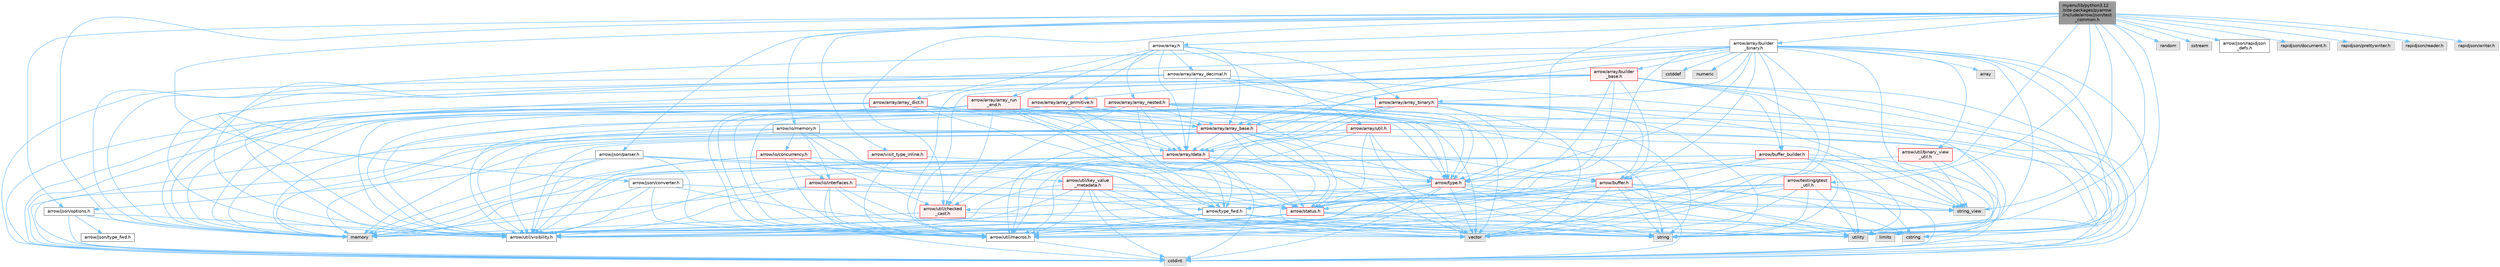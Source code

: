 digraph "myenv/lib/python3.12/site-packages/pyarrow/include/arrow/json/test_common.h"
{
 // LATEX_PDF_SIZE
  bgcolor="transparent";
  edge [fontname=Helvetica,fontsize=10,labelfontname=Helvetica,labelfontsize=10];
  node [fontname=Helvetica,fontsize=10,shape=box,height=0.2,width=0.4];
  Node1 [id="Node000001",label="myenv/lib/python3.12\l/site-packages/pyarrow\l/include/arrow/json/test\l_common.h",height=0.2,width=0.4,color="gray40", fillcolor="grey60", style="filled", fontcolor="black",tooltip=" "];
  Node1 -> Node2 [id="edge1_Node000001_Node000002",color="steelblue1",style="solid",tooltip=" "];
  Node2 [id="Node000002",label="memory",height=0.2,width=0.4,color="grey60", fillcolor="#E0E0E0", style="filled",tooltip=" "];
  Node1 -> Node3 [id="edge2_Node000001_Node000003",color="steelblue1",style="solid",tooltip=" "];
  Node3 [id="Node000003",label="random",height=0.2,width=0.4,color="grey60", fillcolor="#E0E0E0", style="filled",tooltip=" "];
  Node1 -> Node4 [id="edge3_Node000001_Node000004",color="steelblue1",style="solid",tooltip=" "];
  Node4 [id="Node000004",label="sstream",height=0.2,width=0.4,color="grey60", fillcolor="#E0E0E0", style="filled",tooltip=" "];
  Node1 -> Node5 [id="edge4_Node000001_Node000005",color="steelblue1",style="solid",tooltip=" "];
  Node5 [id="Node000005",label="string",height=0.2,width=0.4,color="grey60", fillcolor="#E0E0E0", style="filled",tooltip=" "];
  Node1 -> Node6 [id="edge5_Node000001_Node000006",color="steelblue1",style="solid",tooltip=" "];
  Node6 [id="Node000006",label="string_view",height=0.2,width=0.4,color="grey60", fillcolor="#E0E0E0", style="filled",tooltip=" "];
  Node1 -> Node7 [id="edge6_Node000001_Node000007",color="steelblue1",style="solid",tooltip=" "];
  Node7 [id="Node000007",label="utility",height=0.2,width=0.4,color="grey60", fillcolor="#E0E0E0", style="filled",tooltip=" "];
  Node1 -> Node8 [id="edge7_Node000001_Node000008",color="steelblue1",style="solid",tooltip=" "];
  Node8 [id="Node000008",label="vector",height=0.2,width=0.4,color="grey60", fillcolor="#E0E0E0", style="filled",tooltip=" "];
  Node1 -> Node9 [id="edge8_Node000001_Node000009",color="steelblue1",style="solid",tooltip=" "];
  Node9 [id="Node000009",label="arrow/array.h",height=0.2,width=0.4,color="grey40", fillcolor="white", style="filled",URL="$array_8h.html",tooltip=" "];
  Node9 -> Node10 [id="edge9_Node000009_Node000010",color="steelblue1",style="solid",tooltip=" "];
  Node10 [id="Node000010",label="arrow/array/array_base.h",height=0.2,width=0.4,color="red", fillcolor="#FFF0F0", style="filled",URL="$array__base_8h.html",tooltip=" "];
  Node10 -> Node11 [id="edge10_Node000010_Node000011",color="steelblue1",style="solid",tooltip=" "];
  Node11 [id="Node000011",label="cstdint",height=0.2,width=0.4,color="grey60", fillcolor="#E0E0E0", style="filled",tooltip=" "];
  Node10 -> Node2 [id="edge11_Node000010_Node000002",color="steelblue1",style="solid",tooltip=" "];
  Node10 -> Node5 [id="edge12_Node000010_Node000005",color="steelblue1",style="solid",tooltip=" "];
  Node10 -> Node8 [id="edge13_Node000010_Node000008",color="steelblue1",style="solid",tooltip=" "];
  Node10 -> Node13 [id="edge14_Node000010_Node000013",color="steelblue1",style="solid",tooltip=" "];
  Node13 [id="Node000013",label="arrow/array/data.h",height=0.2,width=0.4,color="red", fillcolor="#FFF0F0", style="filled",URL="$data_8h.html",tooltip=" "];
  Node13 -> Node11 [id="edge15_Node000013_Node000011",color="steelblue1",style="solid",tooltip=" "];
  Node13 -> Node2 [id="edge16_Node000013_Node000002",color="steelblue1",style="solid",tooltip=" "];
  Node13 -> Node7 [id="edge17_Node000013_Node000007",color="steelblue1",style="solid",tooltip=" "];
  Node13 -> Node8 [id="edge18_Node000013_Node000008",color="steelblue1",style="solid",tooltip=" "];
  Node13 -> Node20 [id="edge19_Node000013_Node000020",color="steelblue1",style="solid",tooltip=" "];
  Node20 [id="Node000020",label="arrow/buffer.h",height=0.2,width=0.4,color="red", fillcolor="#FFF0F0", style="filled",URL="$buffer_8h.html",tooltip=" "];
  Node20 -> Node11 [id="edge20_Node000020_Node000011",color="steelblue1",style="solid",tooltip=" "];
  Node20 -> Node21 [id="edge21_Node000020_Node000021",color="steelblue1",style="solid",tooltip=" "];
  Node21 [id="Node000021",label="cstring",height=0.2,width=0.4,color="grey60", fillcolor="#E0E0E0", style="filled",tooltip=" "];
  Node20 -> Node2 [id="edge22_Node000020_Node000002",color="steelblue1",style="solid",tooltip=" "];
  Node20 -> Node5 [id="edge23_Node000020_Node000005",color="steelblue1",style="solid",tooltip=" "];
  Node20 -> Node6 [id="edge24_Node000020_Node000006",color="steelblue1",style="solid",tooltip=" "];
  Node20 -> Node7 [id="edge25_Node000020_Node000007",color="steelblue1",style="solid",tooltip=" "];
  Node20 -> Node8 [id="edge26_Node000020_Node000008",color="steelblue1",style="solid",tooltip=" "];
  Node20 -> Node32 [id="edge27_Node000020_Node000032",color="steelblue1",style="solid",tooltip=" "];
  Node32 [id="Node000032",label="arrow/status.h",height=0.2,width=0.4,color="red", fillcolor="#FFF0F0", style="filled",URL="$status_8h.html",tooltip=" "];
  Node32 -> Node21 [id="edge28_Node000032_Node000021",color="steelblue1",style="solid",tooltip=" "];
  Node32 -> Node2 [id="edge29_Node000032_Node000002",color="steelblue1",style="solid",tooltip=" "];
  Node32 -> Node5 [id="edge30_Node000032_Node000005",color="steelblue1",style="solid",tooltip=" "];
  Node32 -> Node7 [id="edge31_Node000032_Node000007",color="steelblue1",style="solid",tooltip=" "];
  Node32 -> Node27 [id="edge32_Node000032_Node000027",color="steelblue1",style="solid",tooltip=" "];
  Node27 [id="Node000027",label="arrow/util/macros.h",height=0.2,width=0.4,color="grey40", fillcolor="white", style="filled",URL="$macros_8h.html",tooltip=" "];
  Node27 -> Node11 [id="edge33_Node000027_Node000011",color="steelblue1",style="solid",tooltip=" "];
  Node32 -> Node19 [id="edge34_Node000032_Node000019",color="steelblue1",style="solid",tooltip=" "];
  Node19 [id="Node000019",label="arrow/util/visibility.h",height=0.2,width=0.4,color="grey40", fillcolor="white", style="filled",URL="$include_2arrow_2util_2visibility_8h.html",tooltip=" "];
  Node20 -> Node25 [id="edge35_Node000020_Node000025",color="steelblue1",style="solid",tooltip=" "];
  Node25 [id="Node000025",label="arrow/type_fwd.h",height=0.2,width=0.4,color="grey40", fillcolor="white", style="filled",URL="$arrow_2type__fwd_8h.html",tooltip=" "];
  Node25 -> Node26 [id="edge36_Node000025_Node000026",color="steelblue1",style="solid",tooltip=" "];
  Node26 [id="Node000026",label="limits",height=0.2,width=0.4,color="grey60", fillcolor="#E0E0E0", style="filled",tooltip=" "];
  Node25 -> Node2 [id="edge37_Node000025_Node000002",color="steelblue1",style="solid",tooltip=" "];
  Node25 -> Node5 [id="edge38_Node000025_Node000005",color="steelblue1",style="solid",tooltip=" "];
  Node25 -> Node8 [id="edge39_Node000025_Node000008",color="steelblue1",style="solid",tooltip=" "];
  Node25 -> Node27 [id="edge40_Node000025_Node000027",color="steelblue1",style="solid",tooltip=" "];
  Node25 -> Node19 [id="edge41_Node000025_Node000019",color="steelblue1",style="solid",tooltip=" "];
  Node20 -> Node27 [id="edge42_Node000020_Node000027",color="steelblue1",style="solid",tooltip=" "];
  Node20 -> Node19 [id="edge43_Node000020_Node000019",color="steelblue1",style="solid",tooltip=" "];
  Node13 -> Node40 [id="edge44_Node000013_Node000040",color="steelblue1",style="solid",tooltip=" "];
  Node40 [id="Node000040",label="arrow/type.h",height=0.2,width=0.4,color="red", fillcolor="#FFF0F0", style="filled",URL="$type_8h.html",tooltip=" "];
  Node40 -> Node11 [id="edge45_Node000040_Node000011",color="steelblue1",style="solid",tooltip=" "];
  Node40 -> Node26 [id="edge46_Node000040_Node000026",color="steelblue1",style="solid",tooltip=" "];
  Node40 -> Node2 [id="edge47_Node000040_Node000002",color="steelblue1",style="solid",tooltip=" "];
  Node40 -> Node5 [id="edge48_Node000040_Node000005",color="steelblue1",style="solid",tooltip=" "];
  Node40 -> Node7 [id="edge49_Node000040_Node000007",color="steelblue1",style="solid",tooltip=" "];
  Node40 -> Node8 [id="edge50_Node000040_Node000008",color="steelblue1",style="solid",tooltip=" "];
  Node40 -> Node25 [id="edge51_Node000040_Node000025",color="steelblue1",style="solid",tooltip=" "];
  Node40 -> Node42 [id="edge52_Node000040_Node000042",color="steelblue1",style="solid",tooltip=" "];
  Node42 [id="Node000042",label="arrow/util/checked\l_cast.h",height=0.2,width=0.4,color="red", fillcolor="#FFF0F0", style="filled",URL="$checked__cast_8h.html",tooltip=" "];
  Node42 -> Node2 [id="edge53_Node000042_Node000002",color="steelblue1",style="solid",tooltip=" "];
  Node42 -> Node7 [id="edge54_Node000042_Node000007",color="steelblue1",style="solid",tooltip=" "];
  Node40 -> Node27 [id="edge55_Node000040_Node000027",color="steelblue1",style="solid",tooltip=" "];
  Node40 -> Node19 [id="edge56_Node000040_Node000019",color="steelblue1",style="solid",tooltip=" "];
  Node13 -> Node25 [id="edge57_Node000013_Node000025",color="steelblue1",style="solid",tooltip=" "];
  Node13 -> Node27 [id="edge58_Node000013_Node000027",color="steelblue1",style="solid",tooltip=" "];
  Node13 -> Node19 [id="edge59_Node000013_Node000019",color="steelblue1",style="solid",tooltip=" "];
  Node10 -> Node20 [id="edge60_Node000010_Node000020",color="steelblue1",style="solid",tooltip=" "];
  Node10 -> Node32 [id="edge61_Node000010_Node000032",color="steelblue1",style="solid",tooltip=" "];
  Node10 -> Node40 [id="edge62_Node000010_Node000040",color="steelblue1",style="solid",tooltip=" "];
  Node10 -> Node27 [id="edge63_Node000010_Node000027",color="steelblue1",style="solid",tooltip=" "];
  Node10 -> Node19 [id="edge64_Node000010_Node000019",color="steelblue1",style="solid",tooltip=" "];
  Node9 -> Node51 [id="edge65_Node000009_Node000051",color="steelblue1",style="solid",tooltip=" "];
  Node51 [id="Node000051",label="arrow/array/array_binary.h",height=0.2,width=0.4,color="red", fillcolor="#FFF0F0", style="filled",URL="$array__binary_8h.html",tooltip=" "];
  Node51 -> Node11 [id="edge66_Node000051_Node000011",color="steelblue1",style="solid",tooltip=" "];
  Node51 -> Node2 [id="edge67_Node000051_Node000002",color="steelblue1",style="solid",tooltip=" "];
  Node51 -> Node5 [id="edge68_Node000051_Node000005",color="steelblue1",style="solid",tooltip=" "];
  Node51 -> Node6 [id="edge69_Node000051_Node000006",color="steelblue1",style="solid",tooltip=" "];
  Node51 -> Node8 [id="edge70_Node000051_Node000008",color="steelblue1",style="solid",tooltip=" "];
  Node51 -> Node10 [id="edge71_Node000051_Node000010",color="steelblue1",style="solid",tooltip=" "];
  Node51 -> Node13 [id="edge72_Node000051_Node000013",color="steelblue1",style="solid",tooltip=" "];
  Node51 -> Node20 [id="edge73_Node000051_Node000020",color="steelblue1",style="solid",tooltip=" "];
  Node51 -> Node40 [id="edge74_Node000051_Node000040",color="steelblue1",style="solid",tooltip=" "];
  Node51 -> Node42 [id="edge75_Node000051_Node000042",color="steelblue1",style="solid",tooltip=" "];
  Node51 -> Node27 [id="edge76_Node000051_Node000027",color="steelblue1",style="solid",tooltip=" "];
  Node51 -> Node19 [id="edge77_Node000051_Node000019",color="steelblue1",style="solid",tooltip=" "];
  Node9 -> Node58 [id="edge78_Node000009_Node000058",color="steelblue1",style="solid",tooltip=" "];
  Node58 [id="Node000058",label="arrow/array/array_decimal.h",height=0.2,width=0.4,color="grey40", fillcolor="white", style="filled",URL="$array__decimal_8h.html",tooltip=" "];
  Node58 -> Node11 [id="edge79_Node000058_Node000011",color="steelblue1",style="solid",tooltip=" "];
  Node58 -> Node2 [id="edge80_Node000058_Node000002",color="steelblue1",style="solid",tooltip=" "];
  Node58 -> Node5 [id="edge81_Node000058_Node000005",color="steelblue1",style="solid",tooltip=" "];
  Node58 -> Node51 [id="edge82_Node000058_Node000051",color="steelblue1",style="solid",tooltip=" "];
  Node58 -> Node13 [id="edge83_Node000058_Node000013",color="steelblue1",style="solid",tooltip=" "];
  Node58 -> Node40 [id="edge84_Node000058_Node000040",color="steelblue1",style="solid",tooltip=" "];
  Node58 -> Node19 [id="edge85_Node000058_Node000019",color="steelblue1",style="solid",tooltip=" "];
  Node9 -> Node59 [id="edge86_Node000009_Node000059",color="steelblue1",style="solid",tooltip=" "];
  Node59 [id="Node000059",label="arrow/array/array_dict.h",height=0.2,width=0.4,color="red", fillcolor="#FFF0F0", style="filled",URL="$array__dict_8h.html",tooltip=" "];
  Node59 -> Node11 [id="edge87_Node000059_Node000011",color="steelblue1",style="solid",tooltip=" "];
  Node59 -> Node2 [id="edge88_Node000059_Node000002",color="steelblue1",style="solid",tooltip=" "];
  Node59 -> Node10 [id="edge89_Node000059_Node000010",color="steelblue1",style="solid",tooltip=" "];
  Node59 -> Node13 [id="edge90_Node000059_Node000013",color="steelblue1",style="solid",tooltip=" "];
  Node59 -> Node32 [id="edge91_Node000059_Node000032",color="steelblue1",style="solid",tooltip=" "];
  Node59 -> Node40 [id="edge92_Node000059_Node000040",color="steelblue1",style="solid",tooltip=" "];
  Node59 -> Node27 [id="edge93_Node000059_Node000027",color="steelblue1",style="solid",tooltip=" "];
  Node59 -> Node19 [id="edge94_Node000059_Node000019",color="steelblue1",style="solid",tooltip=" "];
  Node9 -> Node60 [id="edge95_Node000009_Node000060",color="steelblue1",style="solid",tooltip=" "];
  Node60 [id="Node000060",label="arrow/array/array_nested.h",height=0.2,width=0.4,color="red", fillcolor="#FFF0F0", style="filled",URL="$array__nested_8h.html",tooltip=" "];
  Node60 -> Node11 [id="edge96_Node000060_Node000011",color="steelblue1",style="solid",tooltip=" "];
  Node60 -> Node2 [id="edge97_Node000060_Node000002",color="steelblue1",style="solid",tooltip=" "];
  Node60 -> Node5 [id="edge98_Node000060_Node000005",color="steelblue1",style="solid",tooltip=" "];
  Node60 -> Node7 [id="edge99_Node000060_Node000007",color="steelblue1",style="solid",tooltip=" "];
  Node60 -> Node8 [id="edge100_Node000060_Node000008",color="steelblue1",style="solid",tooltip=" "];
  Node60 -> Node10 [id="edge101_Node000060_Node000010",color="steelblue1",style="solid",tooltip=" "];
  Node60 -> Node13 [id="edge102_Node000060_Node000013",color="steelblue1",style="solid",tooltip=" "];
  Node60 -> Node32 [id="edge103_Node000060_Node000032",color="steelblue1",style="solid",tooltip=" "];
  Node60 -> Node40 [id="edge104_Node000060_Node000040",color="steelblue1",style="solid",tooltip=" "];
  Node60 -> Node25 [id="edge105_Node000060_Node000025",color="steelblue1",style="solid",tooltip=" "];
  Node60 -> Node42 [id="edge106_Node000060_Node000042",color="steelblue1",style="solid",tooltip=" "];
  Node60 -> Node27 [id="edge107_Node000060_Node000027",color="steelblue1",style="solid",tooltip=" "];
  Node60 -> Node19 [id="edge108_Node000060_Node000019",color="steelblue1",style="solid",tooltip=" "];
  Node9 -> Node61 [id="edge109_Node000009_Node000061",color="steelblue1",style="solid",tooltip=" "];
  Node61 [id="Node000061",label="arrow/array/array_primitive.h",height=0.2,width=0.4,color="red", fillcolor="#FFF0F0", style="filled",URL="$array__primitive_8h.html",tooltip=" "];
  Node61 -> Node11 [id="edge110_Node000061_Node000011",color="steelblue1",style="solid",tooltip=" "];
  Node61 -> Node2 [id="edge111_Node000061_Node000002",color="steelblue1",style="solid",tooltip=" "];
  Node61 -> Node10 [id="edge112_Node000061_Node000010",color="steelblue1",style="solid",tooltip=" "];
  Node61 -> Node13 [id="edge113_Node000061_Node000013",color="steelblue1",style="solid",tooltip=" "];
  Node61 -> Node40 [id="edge114_Node000061_Node000040",color="steelblue1",style="solid",tooltip=" "];
  Node61 -> Node25 [id="edge115_Node000061_Node000025",color="steelblue1",style="solid",tooltip=" "];
  Node61 -> Node27 [id="edge116_Node000061_Node000027",color="steelblue1",style="solid",tooltip=" "];
  Node61 -> Node19 [id="edge117_Node000061_Node000019",color="steelblue1",style="solid",tooltip=" "];
  Node9 -> Node62 [id="edge118_Node000009_Node000062",color="steelblue1",style="solid",tooltip=" "];
  Node62 [id="Node000062",label="arrow/array/array_run\l_end.h",height=0.2,width=0.4,color="red", fillcolor="#FFF0F0", style="filled",URL="$array__run__end_8h.html",tooltip=" "];
  Node62 -> Node11 [id="edge119_Node000062_Node000011",color="steelblue1",style="solid",tooltip=" "];
  Node62 -> Node2 [id="edge120_Node000062_Node000002",color="steelblue1",style="solid",tooltip=" "];
  Node62 -> Node5 [id="edge121_Node000062_Node000005",color="steelblue1",style="solid",tooltip=" "];
  Node62 -> Node7 [id="edge122_Node000062_Node000007",color="steelblue1",style="solid",tooltip=" "];
  Node62 -> Node8 [id="edge123_Node000062_Node000008",color="steelblue1",style="solid",tooltip=" "];
  Node62 -> Node10 [id="edge124_Node000062_Node000010",color="steelblue1",style="solid",tooltip=" "];
  Node62 -> Node13 [id="edge125_Node000062_Node000013",color="steelblue1",style="solid",tooltip=" "];
  Node62 -> Node32 [id="edge126_Node000062_Node000032",color="steelblue1",style="solid",tooltip=" "];
  Node62 -> Node40 [id="edge127_Node000062_Node000040",color="steelblue1",style="solid",tooltip=" "];
  Node62 -> Node25 [id="edge128_Node000062_Node000025",color="steelblue1",style="solid",tooltip=" "];
  Node62 -> Node42 [id="edge129_Node000062_Node000042",color="steelblue1",style="solid",tooltip=" "];
  Node62 -> Node27 [id="edge130_Node000062_Node000027",color="steelblue1",style="solid",tooltip=" "];
  Node62 -> Node19 [id="edge131_Node000062_Node000019",color="steelblue1",style="solid",tooltip=" "];
  Node9 -> Node13 [id="edge132_Node000009_Node000013",color="steelblue1",style="solid",tooltip=" "];
  Node9 -> Node63 [id="edge133_Node000009_Node000063",color="steelblue1",style="solid",tooltip=" "];
  Node63 [id="Node000063",label="arrow/array/util.h",height=0.2,width=0.4,color="red", fillcolor="#FFF0F0", style="filled",URL="$array_2util_8h.html",tooltip=" "];
  Node63 -> Node11 [id="edge134_Node000063_Node000011",color="steelblue1",style="solid",tooltip=" "];
  Node63 -> Node2 [id="edge135_Node000063_Node000002",color="steelblue1",style="solid",tooltip=" "];
  Node63 -> Node8 [id="edge136_Node000063_Node000008",color="steelblue1",style="solid",tooltip=" "];
  Node63 -> Node13 [id="edge137_Node000063_Node000013",color="steelblue1",style="solid",tooltip=" "];
  Node63 -> Node32 [id="edge138_Node000063_Node000032",color="steelblue1",style="solid",tooltip=" "];
  Node63 -> Node40 [id="edge139_Node000063_Node000040",color="steelblue1",style="solid",tooltip=" "];
  Node63 -> Node27 [id="edge140_Node000063_Node000027",color="steelblue1",style="solid",tooltip=" "];
  Node63 -> Node19 [id="edge141_Node000063_Node000019",color="steelblue1",style="solid",tooltip=" "];
  Node1 -> Node64 [id="edge142_Node000001_Node000064",color="steelblue1",style="solid",tooltip=" "];
  Node64 [id="Node000064",label="arrow/array/builder\l_binary.h",height=0.2,width=0.4,color="grey40", fillcolor="white", style="filled",URL="$builder__binary_8h.html",tooltip=" "];
  Node64 -> Node45 [id="edge143_Node000064_Node000045",color="steelblue1",style="solid",tooltip=" "];
  Node45 [id="Node000045",label="array",height=0.2,width=0.4,color="grey60", fillcolor="#E0E0E0", style="filled",tooltip=" "];
  Node64 -> Node29 [id="edge144_Node000064_Node000029",color="steelblue1",style="solid",tooltip=" "];
  Node29 [id="Node000029",label="cstddef",height=0.2,width=0.4,color="grey60", fillcolor="#E0E0E0", style="filled",tooltip=" "];
  Node64 -> Node11 [id="edge145_Node000064_Node000011",color="steelblue1",style="solid",tooltip=" "];
  Node64 -> Node21 [id="edge146_Node000064_Node000021",color="steelblue1",style="solid",tooltip=" "];
  Node64 -> Node26 [id="edge147_Node000064_Node000026",color="steelblue1",style="solid",tooltip=" "];
  Node64 -> Node2 [id="edge148_Node000064_Node000002",color="steelblue1",style="solid",tooltip=" "];
  Node64 -> Node65 [id="edge149_Node000064_Node000065",color="steelblue1",style="solid",tooltip=" "];
  Node65 [id="Node000065",label="numeric",height=0.2,width=0.4,color="grey60", fillcolor="#E0E0E0", style="filled",tooltip=" "];
  Node64 -> Node5 [id="edge150_Node000064_Node000005",color="steelblue1",style="solid",tooltip=" "];
  Node64 -> Node6 [id="edge151_Node000064_Node000006",color="steelblue1",style="solid",tooltip=" "];
  Node64 -> Node8 [id="edge152_Node000064_Node000008",color="steelblue1",style="solid",tooltip=" "];
  Node64 -> Node10 [id="edge153_Node000064_Node000010",color="steelblue1",style="solid",tooltip=" "];
  Node64 -> Node51 [id="edge154_Node000064_Node000051",color="steelblue1",style="solid",tooltip=" "];
  Node64 -> Node66 [id="edge155_Node000064_Node000066",color="steelblue1",style="solid",tooltip=" "];
  Node66 [id="Node000066",label="arrow/array/builder\l_base.h",height=0.2,width=0.4,color="red", fillcolor="#FFF0F0", style="filled",URL="$builder__base_8h.html",tooltip=" "];
  Node66 -> Node11 [id="edge156_Node000066_Node000011",color="steelblue1",style="solid",tooltip=" "];
  Node66 -> Node26 [id="edge157_Node000066_Node000026",color="steelblue1",style="solid",tooltip=" "];
  Node66 -> Node2 [id="edge158_Node000066_Node000002",color="steelblue1",style="solid",tooltip=" "];
  Node66 -> Node7 [id="edge159_Node000066_Node000007",color="steelblue1",style="solid",tooltip=" "];
  Node66 -> Node8 [id="edge160_Node000066_Node000008",color="steelblue1",style="solid",tooltip=" "];
  Node66 -> Node10 [id="edge161_Node000066_Node000010",color="steelblue1",style="solid",tooltip=" "];
  Node66 -> Node61 [id="edge162_Node000066_Node000061",color="steelblue1",style="solid",tooltip=" "];
  Node66 -> Node20 [id="edge163_Node000066_Node000020",color="steelblue1",style="solid",tooltip=" "];
  Node66 -> Node67 [id="edge164_Node000066_Node000067",color="steelblue1",style="solid",tooltip=" "];
  Node67 [id="Node000067",label="arrow/buffer_builder.h",height=0.2,width=0.4,color="red", fillcolor="#FFF0F0", style="filled",URL="$buffer__builder_8h.html",tooltip=" "];
  Node67 -> Node11 [id="edge165_Node000067_Node000011",color="steelblue1",style="solid",tooltip=" "];
  Node67 -> Node21 [id="edge166_Node000067_Node000021",color="steelblue1",style="solid",tooltip=" "];
  Node67 -> Node2 [id="edge167_Node000067_Node000002",color="steelblue1",style="solid",tooltip=" "];
  Node67 -> Node5 [id="edge168_Node000067_Node000005",color="steelblue1",style="solid",tooltip=" "];
  Node67 -> Node7 [id="edge169_Node000067_Node000007",color="steelblue1",style="solid",tooltip=" "];
  Node67 -> Node20 [id="edge170_Node000067_Node000020",color="steelblue1",style="solid",tooltip=" "];
  Node67 -> Node32 [id="edge171_Node000067_Node000032",color="steelblue1",style="solid",tooltip=" "];
  Node67 -> Node27 [id="edge172_Node000067_Node000027",color="steelblue1",style="solid",tooltip=" "];
  Node67 -> Node19 [id="edge173_Node000067_Node000019",color="steelblue1",style="solid",tooltip=" "];
  Node66 -> Node32 [id="edge174_Node000066_Node000032",color="steelblue1",style="solid",tooltip=" "];
  Node66 -> Node25 [id="edge175_Node000066_Node000025",color="steelblue1",style="solid",tooltip=" "];
  Node66 -> Node27 [id="edge176_Node000066_Node000027",color="steelblue1",style="solid",tooltip=" "];
  Node66 -> Node19 [id="edge177_Node000066_Node000019",color="steelblue1",style="solid",tooltip=" "];
  Node64 -> Node13 [id="edge178_Node000064_Node000013",color="steelblue1",style="solid",tooltip=" "];
  Node64 -> Node20 [id="edge179_Node000064_Node000020",color="steelblue1",style="solid",tooltip=" "];
  Node64 -> Node67 [id="edge180_Node000064_Node000067",color="steelblue1",style="solid",tooltip=" "];
  Node64 -> Node32 [id="edge181_Node000064_Node000032",color="steelblue1",style="solid",tooltip=" "];
  Node64 -> Node40 [id="edge182_Node000064_Node000040",color="steelblue1",style="solid",tooltip=" "];
  Node64 -> Node71 [id="edge183_Node000064_Node000071",color="steelblue1",style="solid",tooltip=" "];
  Node71 [id="Node000071",label="arrow/util/binary_view\l_util.h",height=0.2,width=0.4,color="red", fillcolor="#FFF0F0", style="filled",URL="$binary__view__util_8h.html",tooltip=" "];
  Node71 -> Node6 [id="edge184_Node000071_Node000006",color="steelblue1",style="solid",tooltip=" "];
  Node71 -> Node7 [id="edge185_Node000071_Node000007",color="steelblue1",style="solid",tooltip=" "];
  Node71 -> Node40 [id="edge186_Node000071_Node000040",color="steelblue1",style="solid",tooltip=" "];
  Node64 -> Node27 [id="edge187_Node000064_Node000027",color="steelblue1",style="solid",tooltip=" "];
  Node64 -> Node19 [id="edge188_Node000064_Node000019",color="steelblue1",style="solid",tooltip=" "];
  Node1 -> Node72 [id="edge189_Node000001_Node000072",color="steelblue1",style="solid",tooltip=" "];
  Node72 [id="Node000072",label="arrow/io/memory.h",height=0.2,width=0.4,color="grey40", fillcolor="white", style="filled",URL="$io_2memory_8h.html",tooltip=" "];
  Node72 -> Node11 [id="edge190_Node000072_Node000011",color="steelblue1",style="solid",tooltip=" "];
  Node72 -> Node2 [id="edge191_Node000072_Node000002",color="steelblue1",style="solid",tooltip=" "];
  Node72 -> Node6 [id="edge192_Node000072_Node000006",color="steelblue1",style="solid",tooltip=" "];
  Node72 -> Node8 [id="edge193_Node000072_Node000008",color="steelblue1",style="solid",tooltip=" "];
  Node72 -> Node73 [id="edge194_Node000072_Node000073",color="steelblue1",style="solid",tooltip=" "];
  Node73 [id="Node000073",label="arrow/io/concurrency.h",height=0.2,width=0.4,color="red", fillcolor="#FFF0F0", style="filled",URL="$concurrency_8h.html",tooltip=" "];
  Node73 -> Node2 [id="edge195_Node000073_Node000002",color="steelblue1",style="solid",tooltip=" "];
  Node73 -> Node74 [id="edge196_Node000073_Node000074",color="steelblue1",style="solid",tooltip=" "];
  Node74 [id="Node000074",label="arrow/io/interfaces.h",height=0.2,width=0.4,color="red", fillcolor="#FFF0F0", style="filled",URL="$interfaces_8h.html",tooltip=" "];
  Node74 -> Node11 [id="edge197_Node000074_Node000011",color="steelblue1",style="solid",tooltip=" "];
  Node74 -> Node2 [id="edge198_Node000074_Node000002",color="steelblue1",style="solid",tooltip=" "];
  Node74 -> Node5 [id="edge199_Node000074_Node000005",color="steelblue1",style="solid",tooltip=" "];
  Node74 -> Node6 [id="edge200_Node000074_Node000006",color="steelblue1",style="solid",tooltip=" "];
  Node74 -> Node8 [id="edge201_Node000074_Node000008",color="steelblue1",style="solid",tooltip=" "];
  Node74 -> Node25 [id="edge202_Node000074_Node000025",color="steelblue1",style="solid",tooltip=" "];
  Node74 -> Node27 [id="edge203_Node000074_Node000027",color="steelblue1",style="solid",tooltip=" "];
  Node74 -> Node19 [id="edge204_Node000074_Node000019",color="steelblue1",style="solid",tooltip=" "];
  Node73 -> Node32 [id="edge205_Node000073_Node000032",color="steelblue1",style="solid",tooltip=" "];
  Node73 -> Node42 [id="edge206_Node000073_Node000042",color="steelblue1",style="solid",tooltip=" "];
  Node73 -> Node27 [id="edge207_Node000073_Node000027",color="steelblue1",style="solid",tooltip=" "];
  Node73 -> Node19 [id="edge208_Node000073_Node000019",color="steelblue1",style="solid",tooltip=" "];
  Node72 -> Node74 [id="edge209_Node000072_Node000074",color="steelblue1",style="solid",tooltip=" "];
  Node72 -> Node25 [id="edge210_Node000072_Node000025",color="steelblue1",style="solid",tooltip=" "];
  Node72 -> Node19 [id="edge211_Node000072_Node000019",color="steelblue1",style="solid",tooltip=" "];
  Node1 -> Node77 [id="edge212_Node000001_Node000077",color="steelblue1",style="solid",tooltip=" "];
  Node77 [id="Node000077",label="arrow/json/converter.h",height=0.2,width=0.4,color="grey40", fillcolor="white", style="filled",URL="$json_2converter_8h.html",tooltip=" "];
  Node77 -> Node2 [id="edge213_Node000077_Node000002",color="steelblue1",style="solid",tooltip=" "];
  Node77 -> Node5 [id="edge214_Node000077_Node000005",color="steelblue1",style="solid",tooltip=" "];
  Node77 -> Node32 [id="edge215_Node000077_Node000032",color="steelblue1",style="solid",tooltip=" "];
  Node77 -> Node27 [id="edge216_Node000077_Node000027",color="steelblue1",style="solid",tooltip=" "];
  Node77 -> Node19 [id="edge217_Node000077_Node000019",color="steelblue1",style="solid",tooltip=" "];
  Node1 -> Node78 [id="edge218_Node000001_Node000078",color="steelblue1",style="solid",tooltip=" "];
  Node78 [id="Node000078",label="arrow/json/options.h",height=0.2,width=0.4,color="grey40", fillcolor="white", style="filled",URL="$json_2options_8h.html",tooltip=" "];
  Node78 -> Node11 [id="edge219_Node000078_Node000011",color="steelblue1",style="solid",tooltip=" "];
  Node78 -> Node2 [id="edge220_Node000078_Node000002",color="steelblue1",style="solid",tooltip=" "];
  Node78 -> Node79 [id="edge221_Node000078_Node000079",color="steelblue1",style="solid",tooltip=" "];
  Node79 [id="Node000079",label="arrow/json/type_fwd.h",height=0.2,width=0.4,color="grey40", fillcolor="white", style="filled",URL="$arrow_2json_2type__fwd_8h.html",tooltip=" "];
  Node78 -> Node19 [id="edge222_Node000078_Node000019",color="steelblue1",style="solid",tooltip=" "];
  Node1 -> Node80 [id="edge223_Node000001_Node000080",color="steelblue1",style="solid",tooltip=" "];
  Node80 [id="Node000080",label="arrow/json/parser.h",height=0.2,width=0.4,color="grey40", fillcolor="white", style="filled",URL="$json_2parser_8h.html",tooltip=" "];
  Node80 -> Node2 [id="edge224_Node000080_Node000002",color="steelblue1",style="solid",tooltip=" "];
  Node80 -> Node5 [id="edge225_Node000080_Node000005",color="steelblue1",style="solid",tooltip=" "];
  Node80 -> Node78 [id="edge226_Node000080_Node000078",color="steelblue1",style="solid",tooltip=" "];
  Node80 -> Node32 [id="edge227_Node000080_Node000032",color="steelblue1",style="solid",tooltip=" "];
  Node80 -> Node81 [id="edge228_Node000080_Node000081",color="steelblue1",style="solid",tooltip=" "];
  Node81 [id="Node000081",label="arrow/util/key_value\l_metadata.h",height=0.2,width=0.4,color="red", fillcolor="#FFF0F0", style="filled",URL="$key__value__metadata_8h.html",tooltip=" "];
  Node81 -> Node11 [id="edge229_Node000081_Node000011",color="steelblue1",style="solid",tooltip=" "];
  Node81 -> Node2 [id="edge230_Node000081_Node000002",color="steelblue1",style="solid",tooltip=" "];
  Node81 -> Node5 [id="edge231_Node000081_Node000005",color="steelblue1",style="solid",tooltip=" "];
  Node81 -> Node6 [id="edge232_Node000081_Node000006",color="steelblue1",style="solid",tooltip=" "];
  Node81 -> Node7 [id="edge233_Node000081_Node000007",color="steelblue1",style="solid",tooltip=" "];
  Node81 -> Node8 [id="edge234_Node000081_Node000008",color="steelblue1",style="solid",tooltip=" "];
  Node81 -> Node32 [id="edge235_Node000081_Node000032",color="steelblue1",style="solid",tooltip=" "];
  Node81 -> Node27 [id="edge236_Node000081_Node000027",color="steelblue1",style="solid",tooltip=" "];
  Node81 -> Node19 [id="edge237_Node000081_Node000019",color="steelblue1",style="solid",tooltip=" "];
  Node80 -> Node27 [id="edge238_Node000080_Node000027",color="steelblue1",style="solid",tooltip=" "];
  Node80 -> Node19 [id="edge239_Node000080_Node000019",color="steelblue1",style="solid",tooltip=" "];
  Node1 -> Node83 [id="edge240_Node000001_Node000083",color="steelblue1",style="solid",tooltip=" "];
  Node83 [id="Node000083",label="arrow/json/rapidjson\l_defs.h",height=0.2,width=0.4,color="grey40", fillcolor="white", style="filled",URL="$rapidjson__defs_8h.html",tooltip=" "];
  Node1 -> Node84 [id="edge241_Node000001_Node000084",color="steelblue1",style="solid",tooltip=" "];
  Node84 [id="Node000084",label="arrow/testing/gtest\l_util.h",height=0.2,width=0.4,color="red", fillcolor="#FFF0F0", style="filled",URL="$gtest__util_8h.html",tooltip=" "];
  Node84 -> Node11 [id="edge242_Node000084_Node000011",color="steelblue1",style="solid",tooltip=" "];
  Node84 -> Node21 [id="edge243_Node000084_Node000021",color="steelblue1",style="solid",tooltip=" "];
  Node84 -> Node2 [id="edge244_Node000084_Node000002",color="steelblue1",style="solid",tooltip=" "];
  Node84 -> Node5 [id="edge245_Node000084_Node000005",color="steelblue1",style="solid",tooltip=" "];
  Node84 -> Node6 [id="edge246_Node000084_Node000006",color="steelblue1",style="solid",tooltip=" "];
  Node84 -> Node7 [id="edge247_Node000084_Node000007",color="steelblue1",style="solid",tooltip=" "];
  Node84 -> Node8 [id="edge248_Node000084_Node000008",color="steelblue1",style="solid",tooltip=" "];
  Node84 -> Node32 [id="edge249_Node000084_Node000032",color="steelblue1",style="solid",tooltip=" "];
  Node84 -> Node25 [id="edge250_Node000084_Node000025",color="steelblue1",style="solid",tooltip=" "];
  Node84 -> Node27 [id="edge251_Node000084_Node000027",color="steelblue1",style="solid",tooltip=" "];
  Node1 -> Node40 [id="edge252_Node000001_Node000040",color="steelblue1",style="solid",tooltip=" "];
  Node1 -> Node42 [id="edge253_Node000001_Node000042",color="steelblue1",style="solid",tooltip=" "];
  Node1 -> Node89 [id="edge254_Node000001_Node000089",color="steelblue1",style="solid",tooltip=" "];
  Node89 [id="Node000089",label="arrow/visit_type_inline.h",height=0.2,width=0.4,color="red", fillcolor="#FFF0F0", style="filled",URL="$visit__type__inline_8h.html",tooltip=" "];
  Node89 -> Node40 [id="edge255_Node000089_Node000040",color="steelblue1",style="solid",tooltip=" "];
  Node89 -> Node27 [id="edge256_Node000089_Node000027",color="steelblue1",style="solid",tooltip=" "];
  Node1 -> Node92 [id="edge257_Node000001_Node000092",color="steelblue1",style="solid",tooltip=" "];
  Node92 [id="Node000092",label="rapidjson/document.h",height=0.2,width=0.4,color="grey60", fillcolor="#E0E0E0", style="filled",tooltip=" "];
  Node1 -> Node93 [id="edge258_Node000001_Node000093",color="steelblue1",style="solid",tooltip=" "];
  Node93 [id="Node000093",label="rapidjson/prettywriter.h",height=0.2,width=0.4,color="grey60", fillcolor="#E0E0E0", style="filled",tooltip=" "];
  Node1 -> Node94 [id="edge259_Node000001_Node000094",color="steelblue1",style="solid",tooltip=" "];
  Node94 [id="Node000094",label="rapidjson/reader.h",height=0.2,width=0.4,color="grey60", fillcolor="#E0E0E0", style="filled",tooltip=" "];
  Node1 -> Node95 [id="edge260_Node000001_Node000095",color="steelblue1",style="solid",tooltip=" "];
  Node95 [id="Node000095",label="rapidjson/writer.h",height=0.2,width=0.4,color="grey60", fillcolor="#E0E0E0", style="filled",tooltip=" "];
}
